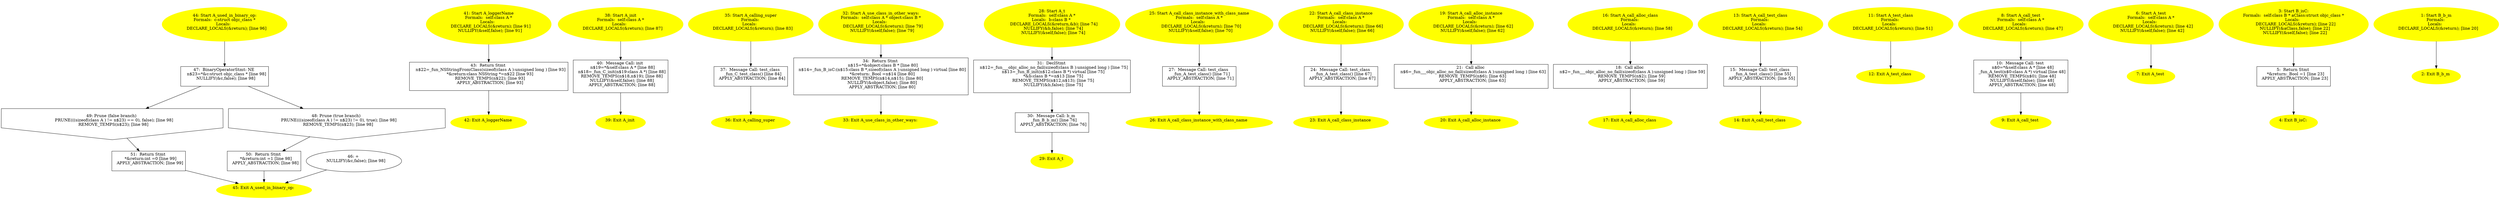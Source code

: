 digraph iCFG {
51 [label="51:  Return Stmt \n   *&return:int =0 [line 99]\n  APPLY_ABSTRACTION; [line 99]\n " shape="box"]
	

	 51 -> 45 ;
50 [label="50:  Return Stmt \n   *&return:int =1 [line 98]\n  APPLY_ABSTRACTION; [line 98]\n " shape="box"]
	

	 50 -> 45 ;
49 [label="49: Prune (false branch) \n   PRUNE(((sizeof(class A ) != n$23) == 0), false); [line 98]\n  REMOVE_TEMPS(n$23); [line 98]\n " shape="invhouse"]
	

	 49 -> 51 ;
48 [label="48: Prune (true branch) \n   PRUNE(((sizeof(class A ) != n$23) != 0), true); [line 98]\n  REMOVE_TEMPS(n$23); [line 98]\n " shape="invhouse"]
	

	 48 -> 50 ;
47 [label="47:  BinaryOperatorStmt: NE \n   n$23=*&c:struct objc_class * [line 98]\n  NULLIFY(&c,false); [line 98]\n " shape="box"]
	

	 47 -> 48 ;
	 47 -> 49 ;
46 [label="46: + \n   NULLIFY(&c,false); [line 98]\n " ]
	

	 46 -> 45 ;
45 [label="45: Exit A_used_in_binary_op: \n  " color=yellow style=filled]
	

44 [label="44: Start A_used_in_binary_op:\nFormals:  c:struct objc_class *\nLocals:  \n   DECLARE_LOCALS(&return); [line 96]\n " color=yellow style=filled]
	

	 44 -> 47 ;
43 [label="43:  Return Stmt \n   n$22=_fun_NSStringFromClass(sizeof(class A ):unsigned long ) [line 93]\n  *&return:class NSString *=n$22 [line 93]\n  REMOVE_TEMPS(n$22); [line 93]\n  APPLY_ABSTRACTION; [line 93]\n " shape="box"]
	

	 43 -> 42 ;
42 [label="42: Exit A_loggerName \n  " color=yellow style=filled]
	

41 [label="41: Start A_loggerName\nFormals:  self:class A *\nLocals:  \n   DECLARE_LOCALS(&return); [line 91]\n  NULLIFY(&self,false); [line 91]\n " color=yellow style=filled]
	

	 41 -> 43 ;
40 [label="40:  Message Call: init \n   n$19=*&self:class A * [line 88]\n  n$18=_fun_C_init(n$19:class A *) [line 88]\n  REMOVE_TEMPS(n$18,n$19); [line 88]\n  NULLIFY(&self,false); [line 88]\n  APPLY_ABSTRACTION; [line 88]\n " shape="box"]
	

	 40 -> 39 ;
39 [label="39: Exit A_init \n  " color=yellow style=filled]
	

38 [label="38: Start A_init\nFormals:  self:class A *\nLocals:  \n   DECLARE_LOCALS(&return); [line 87]\n " color=yellow style=filled]
	

	 38 -> 40 ;
37 [label="37:  Message Call: test_class \n   _fun_C_test_class() [line 84]\n  APPLY_ABSTRACTION; [line 84]\n " shape="box"]
	

	 37 -> 36 ;
36 [label="36: Exit A_calling_super \n  " color=yellow style=filled]
	

35 [label="35: Start A_calling_super\nFormals: \nLocals:  \n   DECLARE_LOCALS(&return); [line 83]\n " color=yellow style=filled]
	

	 35 -> 37 ;
34 [label="34:  Return Stmt \n   n$15=*&object:class B * [line 80]\n  n$14=_fun_B_isC:(n$15:class B *,sizeof(class A ):unsigned long ) virtual [line 80]\n  *&return:_Bool =n$14 [line 80]\n  REMOVE_TEMPS(n$14,n$15); [line 80]\n  NULLIFY(&object,false); [line 80]\n  APPLY_ABSTRACTION; [line 80]\n " shape="box"]
	

	 34 -> 33 ;
33 [label="33: Exit A_use_class_in_other_ways: \n  " color=yellow style=filled]
	

32 [label="32: Start A_use_class_in_other_ways:\nFormals:  self:class A * object:class B *\nLocals:  \n   DECLARE_LOCALS(&return); [line 79]\n  NULLIFY(&self,false); [line 79]\n " color=yellow style=filled]
	

	 32 -> 34 ;
31 [label="31:  DeclStmt \n   n$12=_fun___objc_alloc_no_fail(sizeof(class B ):unsigned long ) [line 75]\n  n$13=_fun_B_init(n$12:class B *) virtual [line 75]\n  *&b:class B *=n$13 [line 75]\n  REMOVE_TEMPS(n$12,n$13); [line 75]\n  NULLIFY(&b,false); [line 75]\n " shape="box"]
	

	 31 -> 30 ;
30 [label="30:  Message Call: b_m \n   _fun_B_b_m() [line 76]\n  APPLY_ABSTRACTION; [line 76]\n " shape="box"]
	

	 30 -> 29 ;
29 [label="29: Exit A_t \n  " color=yellow style=filled]
	

28 [label="28: Start A_t\nFormals:  self:class A *\nLocals:  b:class B * \n   DECLARE_LOCALS(&return,&b); [line 74]\n  NULLIFY(&b,false); [line 74]\n  NULLIFY(&self,false); [line 74]\n " color=yellow style=filled]
	

	 28 -> 31 ;
27 [label="27:  Message Call: test_class \n   _fun_A_test_class() [line 71]\n  APPLY_ABSTRACTION; [line 71]\n " shape="box"]
	

	 27 -> 26 ;
26 [label="26: Exit A_call_class_instance_with_class_name \n  " color=yellow style=filled]
	

25 [label="25: Start A_call_class_instance_with_class_name\nFormals:  self:class A *\nLocals:  \n   DECLARE_LOCALS(&return); [line 70]\n  NULLIFY(&self,false); [line 70]\n " color=yellow style=filled]
	

	 25 -> 27 ;
24 [label="24:  Message Call: test_class \n   _fun_A_test_class() [line 67]\n  APPLY_ABSTRACTION; [line 67]\n " shape="box"]
	

	 24 -> 23 ;
23 [label="23: Exit A_call_class_instance \n  " color=yellow style=filled]
	

22 [label="22: Start A_call_class_instance\nFormals:  self:class A *\nLocals:  \n   DECLARE_LOCALS(&return); [line 66]\n  NULLIFY(&self,false); [line 66]\n " color=yellow style=filled]
	

	 22 -> 24 ;
21 [label="21:  Call alloc \n   n$6=_fun___objc_alloc_no_fail(sizeof(class A ):unsigned long ) [line 63]\n  REMOVE_TEMPS(n$6); [line 63]\n  APPLY_ABSTRACTION; [line 63]\n " shape="box"]
	

	 21 -> 20 ;
20 [label="20: Exit A_call_alloc_instance \n  " color=yellow style=filled]
	

19 [label="19: Start A_call_alloc_instance\nFormals:  self:class A *\nLocals:  \n   DECLARE_LOCALS(&return); [line 62]\n  NULLIFY(&self,false); [line 62]\n " color=yellow style=filled]
	

	 19 -> 21 ;
18 [label="18:  Call alloc \n   n$2=_fun___objc_alloc_no_fail(sizeof(class A ):unsigned long ) [line 59]\n  REMOVE_TEMPS(n$2); [line 59]\n  APPLY_ABSTRACTION; [line 59]\n " shape="box"]
	

	 18 -> 17 ;
17 [label="17: Exit A_call_alloc_class \n  " color=yellow style=filled]
	

16 [label="16: Start A_call_alloc_class\nFormals: \nLocals:  \n   DECLARE_LOCALS(&return); [line 58]\n " color=yellow style=filled]
	

	 16 -> 18 ;
15 [label="15:  Message Call: test_class \n   _fun_A_test_class() [line 55]\n  APPLY_ABSTRACTION; [line 55]\n " shape="box"]
	

	 15 -> 14 ;
14 [label="14: Exit A_call_test_class \n  " color=yellow style=filled]
	

13 [label="13: Start A_call_test_class\nFormals: \nLocals:  \n   DECLARE_LOCALS(&return); [line 54]\n " color=yellow style=filled]
	

	 13 -> 15 ;
12 [label="12: Exit A_test_class \n  " color=yellow style=filled]
	

11 [label="11: Start A_test_class\nFormals: \nLocals:  \n   DECLARE_LOCALS(&return); [line 51]\n " color=yellow style=filled]
	

	 11 -> 12 ;
10 [label="10:  Message Call: test \n   n$0=*&self:class A * [line 48]\n  _fun_A_test(n$0:class A *) virtual [line 48]\n  REMOVE_TEMPS(n$0); [line 48]\n  NULLIFY(&self,false); [line 48]\n  APPLY_ABSTRACTION; [line 48]\n " shape="box"]
	

	 10 -> 9 ;
9 [label="9: Exit A_call_test \n  " color=yellow style=filled]
	

8 [label="8: Start A_call_test\nFormals:  self:class A *\nLocals:  \n   DECLARE_LOCALS(&return); [line 47]\n " color=yellow style=filled]
	

	 8 -> 10 ;
7 [label="7: Exit A_test \n  " color=yellow style=filled]
	

6 [label="6: Start A_test\nFormals:  self:class A *\nLocals:  \n   DECLARE_LOCALS(&return); [line 42]\n  NULLIFY(&self,false); [line 42]\n " color=yellow style=filled]
	

	 6 -> 7 ;
5 [label="5:  Return Stmt \n   *&return:_Bool =1 [line 23]\n  APPLY_ABSTRACTION; [line 23]\n " shape="box"]
	

	 5 -> 4 ;
4 [label="4: Exit B_isC: \n  " color=yellow style=filled]
	

3 [label="3: Start B_isC:\nFormals:  self:class B * aClass:struct objc_class *\nLocals:  \n   DECLARE_LOCALS(&return); [line 22]\n  NULLIFY(&aClass,false); [line 22]\n  NULLIFY(&self,false); [line 22]\n " color=yellow style=filled]
	

	 3 -> 5 ;
2 [label="2: Exit B_b_m \n  " color=yellow style=filled]
	

1 [label="1: Start B_b_m\nFormals: \nLocals:  \n   DECLARE_LOCALS(&return); [line 20]\n " color=yellow style=filled]
	

	 1 -> 2 ;
}
